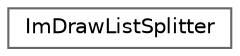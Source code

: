 digraph "Gráfico de jerarquía de clases"
{
 // LATEX_PDF_SIZE
  bgcolor="transparent";
  edge [fontname=Helvetica,fontsize=10,labelfontname=Helvetica,labelfontsize=10];
  node [fontname=Helvetica,fontsize=10,shape=box,height=0.2,width=0.4];
  rankdir="LR";
  Node0 [id="Node000000",label="ImDrawListSplitter",height=0.2,width=0.4,color="grey40", fillcolor="white", style="filled",URL="$struct_im_draw_list_splitter.html",tooltip=" "];
}
